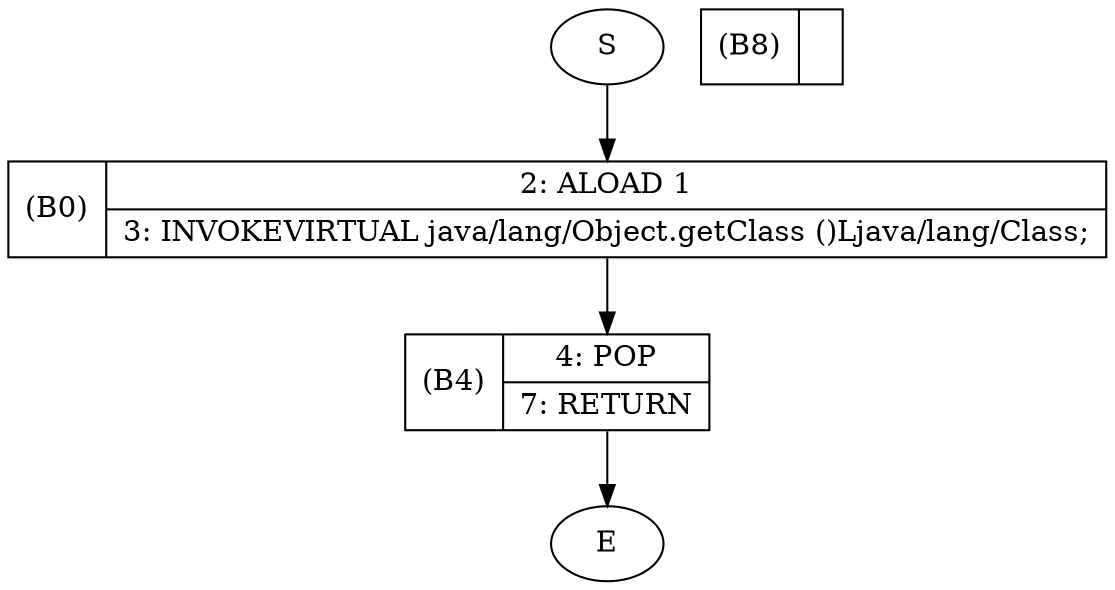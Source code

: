 digraph ExampleClass_getField {
	node [shape=record]
	S [label="S", shape=ellipse]
	S:<bottom> -> B0:<top> [label=""]

	B0 [
		label="\(B0\) | { <top> 2: ALOAD 1 | <bottom> 3: INVOKEVIRTUAL java/lang/Object.getClass ()Ljava/lang/Class; }"
		]

	B0:<bottom> -> B4:<top> [label=""]

	B4 [
		label="\(B4\) | { <top> 4: POP  | <bottom> 7: RETURN  }"
		]

	B4:<bottom> -> E:<top> [label=""]

	B8 [
		label="\(B8\) | { <top>  }"
		]

	E [label="E", shape=ellipse]
}
